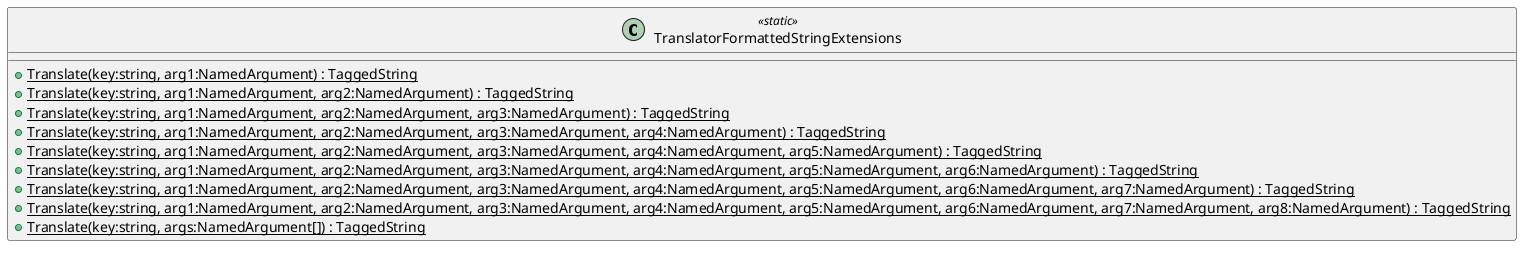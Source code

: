 @startuml
class TranslatorFormattedStringExtensions <<static>> {
    + {static} Translate(key:string, arg1:NamedArgument) : TaggedString
    + {static} Translate(key:string, arg1:NamedArgument, arg2:NamedArgument) : TaggedString
    + {static} Translate(key:string, arg1:NamedArgument, arg2:NamedArgument, arg3:NamedArgument) : TaggedString
    + {static} Translate(key:string, arg1:NamedArgument, arg2:NamedArgument, arg3:NamedArgument, arg4:NamedArgument) : TaggedString
    + {static} Translate(key:string, arg1:NamedArgument, arg2:NamedArgument, arg3:NamedArgument, arg4:NamedArgument, arg5:NamedArgument) : TaggedString
    + {static} Translate(key:string, arg1:NamedArgument, arg2:NamedArgument, arg3:NamedArgument, arg4:NamedArgument, arg5:NamedArgument, arg6:NamedArgument) : TaggedString
    + {static} Translate(key:string, arg1:NamedArgument, arg2:NamedArgument, arg3:NamedArgument, arg4:NamedArgument, arg5:NamedArgument, arg6:NamedArgument, arg7:NamedArgument) : TaggedString
    + {static} Translate(key:string, arg1:NamedArgument, arg2:NamedArgument, arg3:NamedArgument, arg4:NamedArgument, arg5:NamedArgument, arg6:NamedArgument, arg7:NamedArgument, arg8:NamedArgument) : TaggedString
    + {static} Translate(key:string, args:NamedArgument[]) : TaggedString
}
@enduml
